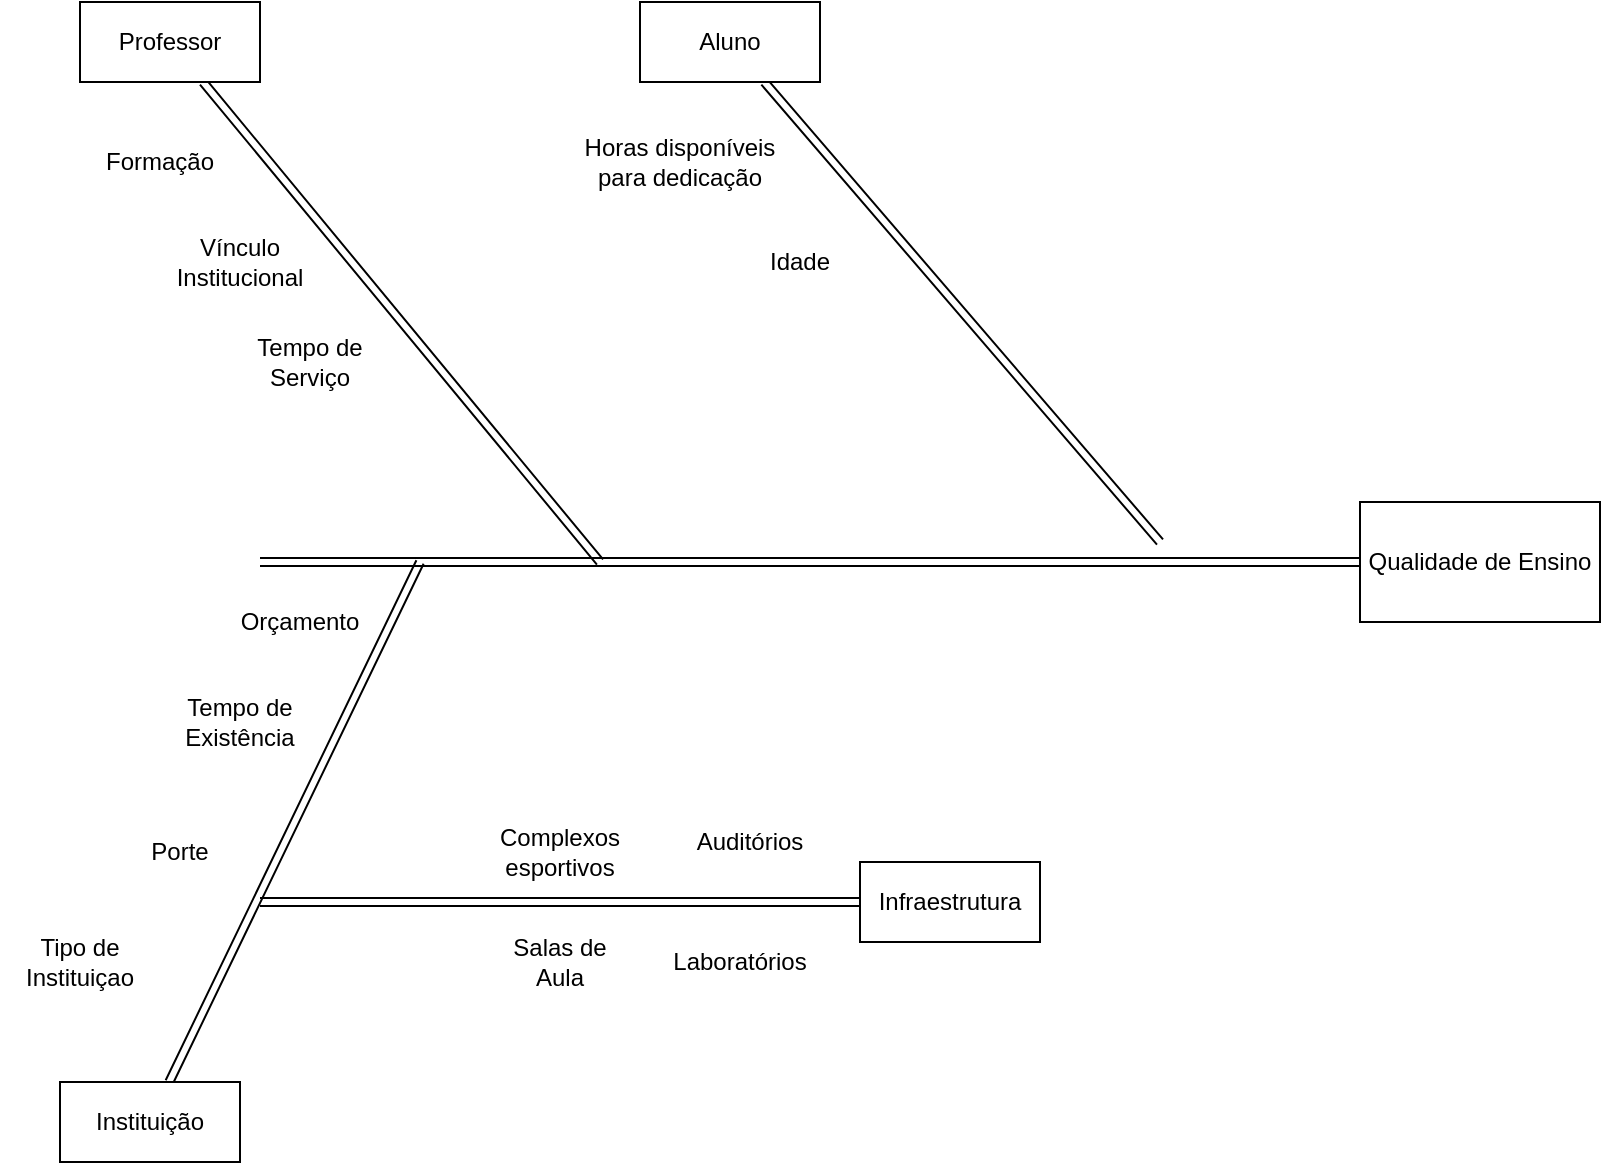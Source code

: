 <mxfile version="14.3.0" type="github" pages="3"><diagram id="vvcg4Mei5KH2kqa3RipC" name="Page-1"><mxGraphModel dx="2186" dy="834" grid="1" gridSize="10" guides="1" tooltips="1" connect="1" arrows="1" fold="1" page="1" pageScale="1" pageWidth="827" pageHeight="1169" math="0" shadow="0"><root><mxCell id="0"/><mxCell id="1" parent="0"/><mxCell id="DePTm1qfTbEFTxwEz3WZ-7" style="edgeStyle=orthogonalEdgeStyle;shape=link;rounded=0;orthogonalLoop=1;jettySize=auto;html=1;" parent="1" source="DePTm1qfTbEFTxwEz3WZ-1" edge="1"><mxGeometry relative="1" as="geometry"><mxPoint x="60" y="440" as="targetPoint"/></mxGeometry></mxCell><mxCell id="DePTm1qfTbEFTxwEz3WZ-1" value="Qualidade de Ensino" style="rounded=0;whiteSpace=wrap;html=1;" parent="1" vertex="1"><mxGeometry x="610" y="410" width="120" height="60" as="geometry"/></mxCell><mxCell id="DePTm1qfTbEFTxwEz3WZ-9" style="edgeStyle=none;shape=link;rounded=0;sketch=0;orthogonalLoop=1;jettySize=auto;html=1;strokeColor=#000000;width=4;" parent="1" source="DePTm1qfTbEFTxwEz3WZ-2" edge="1"><mxGeometry relative="1" as="geometry"><mxPoint x="230" y="440" as="targetPoint"/></mxGeometry></mxCell><mxCell id="DePTm1qfTbEFTxwEz3WZ-2" value="Professor" style="rounded=0;whiteSpace=wrap;html=1;" parent="1" vertex="1"><mxGeometry x="-30" y="160" width="90" height="40" as="geometry"/></mxCell><mxCell id="DePTm1qfTbEFTxwEz3WZ-19" style="edgeStyle=none;shape=link;rounded=0;sketch=0;orthogonalLoop=1;jettySize=auto;html=1;strokeColor=#000000;" parent="1" source="DePTm1qfTbEFTxwEz3WZ-3" edge="1"><mxGeometry relative="1" as="geometry"><mxPoint x="510" y="430" as="targetPoint"/></mxGeometry></mxCell><mxCell id="DePTm1qfTbEFTxwEz3WZ-3" value="Aluno" style="rounded=0;whiteSpace=wrap;html=1;" parent="1" vertex="1"><mxGeometry x="250" y="160" width="90" height="40" as="geometry"/></mxCell><mxCell id="DePTm1qfTbEFTxwEz3WZ-29" style="edgeStyle=none;shape=link;rounded=0;sketch=0;orthogonalLoop=1;jettySize=auto;html=1;strokeColor=#000000;" parent="1" source="DePTm1qfTbEFTxwEz3WZ-4" edge="1"><mxGeometry relative="1" as="geometry"><mxPoint x="60" y="610" as="targetPoint"/></mxGeometry></mxCell><mxCell id="DePTm1qfTbEFTxwEz3WZ-4" value="Infraestrutura" style="rounded=0;whiteSpace=wrap;html=1;" parent="1" vertex="1"><mxGeometry x="360" y="590" width="90" height="40" as="geometry"/></mxCell><mxCell id="DePTm1qfTbEFTxwEz3WZ-8" style="shape=link;rounded=0;orthogonalLoop=1;jettySize=auto;html=1;sketch=0;" parent="1" source="DePTm1qfTbEFTxwEz3WZ-6" edge="1"><mxGeometry relative="1" as="geometry"><mxPoint x="140" y="440" as="targetPoint"/></mxGeometry></mxCell><mxCell id="DePTm1qfTbEFTxwEz3WZ-6" value="Instituição" style="rounded=0;whiteSpace=wrap;html=1;" parent="1" vertex="1"><mxGeometry x="-40" y="700" width="90" height="40" as="geometry"/></mxCell><mxCell id="DePTm1qfTbEFTxwEz3WZ-11" value="Formação" style="text;html=1;strokeColor=none;fillColor=none;align=center;verticalAlign=middle;whiteSpace=wrap;rounded=0;" parent="1" vertex="1"><mxGeometry x="-10" y="230" width="40" height="20" as="geometry"/></mxCell><mxCell id="DePTm1qfTbEFTxwEz3WZ-13" value="Vínculo Institucional" style="text;html=1;strokeColor=none;fillColor=none;align=center;verticalAlign=middle;whiteSpace=wrap;rounded=0;" parent="1" vertex="1"><mxGeometry x="30" y="280" width="40" height="20" as="geometry"/></mxCell><mxCell id="DePTm1qfTbEFTxwEz3WZ-14" value="Tempo de Serviço" style="text;html=1;strokeColor=none;fillColor=none;align=center;verticalAlign=middle;whiteSpace=wrap;rounded=0;" parent="1" vertex="1"><mxGeometry x="50" y="330" width="70" height="20" as="geometry"/></mxCell><mxCell id="DePTm1qfTbEFTxwEz3WZ-15" value="Tipo de Instituiçao" style="text;html=1;strokeColor=none;fillColor=none;align=center;verticalAlign=middle;whiteSpace=wrap;rounded=0;" parent="1" vertex="1"><mxGeometry x="-70" y="630" width="80" height="20" as="geometry"/></mxCell><mxCell id="DePTm1qfTbEFTxwEz3WZ-16" value="Orçamento" style="text;html=1;strokeColor=none;fillColor=none;align=center;verticalAlign=middle;whiteSpace=wrap;rounded=0;" parent="1" vertex="1"><mxGeometry x="40" y="460" width="80" height="20" as="geometry"/></mxCell><mxCell id="DePTm1qfTbEFTxwEz3WZ-17" value="Tempo de Existência" style="text;html=1;strokeColor=none;fillColor=none;align=center;verticalAlign=middle;whiteSpace=wrap;rounded=0;" parent="1" vertex="1"><mxGeometry y="510" width="100" height="20" as="geometry"/></mxCell><mxCell id="DePTm1qfTbEFTxwEz3WZ-18" value="Porte" style="text;html=1;strokeColor=none;fillColor=none;align=center;verticalAlign=middle;whiteSpace=wrap;rounded=0;" parent="1" vertex="1"><mxGeometry y="575" width="40" height="20" as="geometry"/></mxCell><mxCell id="DePTm1qfTbEFTxwEz3WZ-21" value="Horas disponíveis para dedicação" style="text;html=1;strokeColor=none;fillColor=none;align=center;verticalAlign=middle;whiteSpace=wrap;rounded=0;" parent="1" vertex="1"><mxGeometry x="220" y="230" width="100" height="20" as="geometry"/></mxCell><mxCell id="DePTm1qfTbEFTxwEz3WZ-22" value="Idade" style="text;html=1;strokeColor=none;fillColor=none;align=center;verticalAlign=middle;whiteSpace=wrap;rounded=0;" parent="1" vertex="1"><mxGeometry x="310" y="280" width="40" height="20" as="geometry"/></mxCell><mxCell id="DePTm1qfTbEFTxwEz3WZ-24" value="Laboratórios" style="text;html=1;strokeColor=none;fillColor=none;align=center;verticalAlign=middle;whiteSpace=wrap;rounded=0;" parent="1" vertex="1"><mxGeometry x="260" y="630" width="80" height="20" as="geometry"/></mxCell><mxCell id="DePTm1qfTbEFTxwEz3WZ-26" value="Salas de Aula" style="text;html=1;strokeColor=none;fillColor=none;align=center;verticalAlign=middle;whiteSpace=wrap;rounded=0;" parent="1" vertex="1"><mxGeometry x="180" y="630" width="60" height="20" as="geometry"/></mxCell><mxCell id="DePTm1qfTbEFTxwEz3WZ-31" value="Auditórios" style="text;html=1;strokeColor=none;fillColor=none;align=center;verticalAlign=middle;whiteSpace=wrap;rounded=0;" parent="1" vertex="1"><mxGeometry x="285" y="570" width="40" height="20" as="geometry"/></mxCell><mxCell id="DePTm1qfTbEFTxwEz3WZ-32" value="Complexos esportivos" style="text;html=1;strokeColor=none;fillColor=none;align=center;verticalAlign=middle;whiteSpace=wrap;rounded=0;" parent="1" vertex="1"><mxGeometry x="160" y="575" width="100" height="20" as="geometry"/></mxCell></root></mxGraphModel></diagram><diagram id="EnV4j1kU0FkupeFu-flS" name="Subset Sum"><mxGraphModel dx="3805" dy="1855" grid="1" gridSize="10" guides="1" tooltips="1" connect="1" arrows="1" fold="1" page="1" pageScale="1" pageWidth="827" pageHeight="1169" math="0" shadow="0"><root><mxCell id="3mGjDEtibCb3C9ic2BQ5-0"/><mxCell id="3mGjDEtibCb3C9ic2BQ5-1" parent="3mGjDEtibCb3C9ic2BQ5-0"/><mxCell id="3mGjDEtibCb3C9ic2BQ5-5" style="edgeStyle=orthogonalEdgeStyle;rounded=0;orthogonalLoop=1;jettySize=auto;html=1;entryX=0.5;entryY=0;entryDx=0;entryDy=0;" edge="1" parent="3mGjDEtibCb3C9ic2BQ5-1" source="3mGjDEtibCb3C9ic2BQ5-3" target="3mGjDEtibCb3C9ic2BQ5-4"><mxGeometry relative="1" as="geometry"/></mxCell><mxCell id="3mGjDEtibCb3C9ic2BQ5-69" style="edgeStyle=orthogonalEdgeStyle;rounded=0;orthogonalLoop=1;jettySize=auto;html=1;entryX=0.5;entryY=0;entryDx=0;entryDy=0;" edge="1" parent="3mGjDEtibCb3C9ic2BQ5-1" source="3mGjDEtibCb3C9ic2BQ5-3" target="3mGjDEtibCb3C9ic2BQ5-42"><mxGeometry relative="1" as="geometry"/></mxCell><mxCell id="3mGjDEtibCb3C9ic2BQ5-3" value="1&lt;br&gt;x = 1&lt;br&gt;({1, 3, 4, 5}, 11)" style="rounded=0;whiteSpace=wrap;html=1;" vertex="1" parent="3mGjDEtibCb3C9ic2BQ5-1"><mxGeometry x="1190" y="60" width="120" height="60" as="geometry"/></mxCell><mxCell id="3mGjDEtibCb3C9ic2BQ5-8" style="edgeStyle=orthogonalEdgeStyle;rounded=0;orthogonalLoop=1;jettySize=auto;html=1;entryX=0.5;entryY=0;entryDx=0;entryDy=0;" edge="1" parent="3mGjDEtibCb3C9ic2BQ5-1" source="3mGjDEtibCb3C9ic2BQ5-4" target="3mGjDEtibCb3C9ic2BQ5-6"><mxGeometry relative="1" as="geometry"><Array as="points"><mxPoint x="120" y="230"/></Array></mxGeometry></mxCell><mxCell id="3mGjDEtibCb3C9ic2BQ5-25" style="edgeStyle=orthogonalEdgeStyle;rounded=0;orthogonalLoop=1;jettySize=auto;html=1;entryX=0.5;entryY=0;entryDx=0;entryDy=0;" edge="1" parent="3mGjDEtibCb3C9ic2BQ5-1" source="3mGjDEtibCb3C9ic2BQ5-4" target="3mGjDEtibCb3C9ic2BQ5-24"><mxGeometry relative="1" as="geometry"/></mxCell><mxCell id="3mGjDEtibCb3C9ic2BQ5-4" value="2&lt;br&gt;x = 3&lt;br&gt;({3, 4, 5}, 10)" style="rounded=0;whiteSpace=wrap;html=1;" vertex="1" parent="3mGjDEtibCb3C9ic2BQ5-1"><mxGeometry x="400" y="200" width="120" height="60" as="geometry"/></mxCell><mxCell id="3mGjDEtibCb3C9ic2BQ5-10" style="edgeStyle=orthogonalEdgeStyle;rounded=0;orthogonalLoop=1;jettySize=auto;html=1;entryX=0.5;entryY=0;entryDx=0;entryDy=0;" edge="1" parent="3mGjDEtibCb3C9ic2BQ5-1" source="3mGjDEtibCb3C9ic2BQ5-6" target="3mGjDEtibCb3C9ic2BQ5-9"><mxGeometry relative="1" as="geometry"><Array as="points"><mxPoint y="340"/></Array></mxGeometry></mxCell><mxCell id="3mGjDEtibCb3C9ic2BQ5-18" style="edgeStyle=orthogonalEdgeStyle;rounded=0;orthogonalLoop=1;jettySize=auto;html=1;" edge="1" parent="3mGjDEtibCb3C9ic2BQ5-1" source="3mGjDEtibCb3C9ic2BQ5-6" target="3mGjDEtibCb3C9ic2BQ5-17"><mxGeometry relative="1" as="geometry"/></mxCell><mxCell id="3mGjDEtibCb3C9ic2BQ5-6" value="3&lt;br&gt;x = 4&lt;br&gt;({4, 5}, 7)" style="rounded=0;whiteSpace=wrap;html=1;" vertex="1" parent="3mGjDEtibCb3C9ic2BQ5-1"><mxGeometry x="60" y="310" width="120" height="60" as="geometry"/></mxCell><mxCell id="3mGjDEtibCb3C9ic2BQ5-13" style="edgeStyle=orthogonalEdgeStyle;rounded=0;orthogonalLoop=1;jettySize=auto;html=1;entryX=0.5;entryY=0;entryDx=0;entryDy=0;" edge="1" parent="3mGjDEtibCb3C9ic2BQ5-1" source="3mGjDEtibCb3C9ic2BQ5-9" target="3mGjDEtibCb3C9ic2BQ5-11"><mxGeometry relative="1" as="geometry"><Array as="points"><mxPoint x="-120" y="440"/></Array></mxGeometry></mxCell><mxCell id="3mGjDEtibCb3C9ic2BQ5-15" style="edgeStyle=orthogonalEdgeStyle;rounded=0;orthogonalLoop=1;jettySize=auto;html=1;entryX=0.5;entryY=0;entryDx=0;entryDy=0;" edge="1" parent="3mGjDEtibCb3C9ic2BQ5-1" source="3mGjDEtibCb3C9ic2BQ5-9" target="3mGjDEtibCb3C9ic2BQ5-14"><mxGeometry relative="1" as="geometry"><Array as="points"><mxPoint x="70" y="440"/></Array></mxGeometry></mxCell><mxCell id="3mGjDEtibCb3C9ic2BQ5-9" value="4&lt;br&gt;x = 5&lt;br&gt;({5}, 3)" style="rounded=0;whiteSpace=wrap;html=1;" vertex="1" parent="3mGjDEtibCb3C9ic2BQ5-1"><mxGeometry x="-60" y="410" width="120" height="60" as="geometry"/></mxCell><mxCell id="3mGjDEtibCb3C9ic2BQ5-11" value="5&lt;br&gt;( {}, -2 )" style="rounded=0;whiteSpace=wrap;html=1;" vertex="1" parent="3mGjDEtibCb3C9ic2BQ5-1"><mxGeometry x="-180" y="510" width="120" height="60" as="geometry"/></mxCell><mxCell id="3mGjDEtibCb3C9ic2BQ5-14" value="6&lt;br&gt;({}, 3)" style="rounded=0;whiteSpace=wrap;html=1;" vertex="1" parent="3mGjDEtibCb3C9ic2BQ5-1"><mxGeometry x="10" y="510" width="120" height="60" as="geometry"/></mxCell><mxCell id="3mGjDEtibCb3C9ic2BQ5-21" style="edgeStyle=orthogonalEdgeStyle;rounded=0;orthogonalLoop=1;jettySize=auto;html=1;entryX=0.25;entryY=0;entryDx=0;entryDy=0;" edge="1" parent="3mGjDEtibCb3C9ic2BQ5-1" source="3mGjDEtibCb3C9ic2BQ5-17" target="3mGjDEtibCb3C9ic2BQ5-20"><mxGeometry relative="1" as="geometry"><Array as="points"><mxPoint x="190" y="440"/><mxPoint x="190" y="510"/></Array></mxGeometry></mxCell><mxCell id="3mGjDEtibCb3C9ic2BQ5-23" style="edgeStyle=orthogonalEdgeStyle;rounded=0;orthogonalLoop=1;jettySize=auto;html=1;" edge="1" parent="3mGjDEtibCb3C9ic2BQ5-1" source="3mGjDEtibCb3C9ic2BQ5-17" target="3mGjDEtibCb3C9ic2BQ5-22"><mxGeometry relative="1" as="geometry"><Array as="points"><mxPoint x="389" y="440"/></Array></mxGeometry></mxCell><mxCell id="3mGjDEtibCb3C9ic2BQ5-17" value="7&lt;br&gt;x = 5&lt;br&gt;({5}, 7)" style="rounded=0;whiteSpace=wrap;html=1;" vertex="1" parent="3mGjDEtibCb3C9ic2BQ5-1"><mxGeometry x="209" y="410" width="120" height="60" as="geometry"/></mxCell><mxCell id="3mGjDEtibCb3C9ic2BQ5-20" value="8&lt;br&gt;({}, 2)" style="rounded=0;whiteSpace=wrap;html=1;" vertex="1" parent="3mGjDEtibCb3C9ic2BQ5-1"><mxGeometry x="170" y="510" width="120" height="60" as="geometry"/></mxCell><mxCell id="3mGjDEtibCb3C9ic2BQ5-22" value="9&lt;br&gt;({}, 7)" style="rounded=0;whiteSpace=wrap;html=1;" vertex="1" parent="3mGjDEtibCb3C9ic2BQ5-1"><mxGeometry x="329" y="510" width="120" height="60" as="geometry"/></mxCell><mxCell id="3mGjDEtibCb3C9ic2BQ5-31" style="edgeStyle=orthogonalEdgeStyle;rounded=0;orthogonalLoop=1;jettySize=auto;html=1;entryX=0.5;entryY=0;entryDx=0;entryDy=0;" edge="1" parent="3mGjDEtibCb3C9ic2BQ5-1" source="3mGjDEtibCb3C9ic2BQ5-24" target="3mGjDEtibCb3C9ic2BQ5-26"><mxGeometry relative="1" as="geometry"><Array as="points"><mxPoint x="660" y="330"/></Array></mxGeometry></mxCell><mxCell id="3mGjDEtibCb3C9ic2BQ5-35" style="edgeStyle=orthogonalEdgeStyle;rounded=0;orthogonalLoop=1;jettySize=auto;html=1;entryX=0.5;entryY=0;entryDx=0;entryDy=0;" edge="1" parent="3mGjDEtibCb3C9ic2BQ5-1" source="3mGjDEtibCb3C9ic2BQ5-24" target="3mGjDEtibCb3C9ic2BQ5-34"><mxGeometry relative="1" as="geometry"><mxPoint x="940" y="410" as="targetPoint"/></mxGeometry></mxCell><mxCell id="3mGjDEtibCb3C9ic2BQ5-24" value="10&lt;br&gt;x = 4&lt;br&gt;({4, 5}, 10)" style="rounded=0;whiteSpace=wrap;html=1;" vertex="1" parent="3mGjDEtibCb3C9ic2BQ5-1"><mxGeometry x="770" y="300" width="120" height="60" as="geometry"/></mxCell><mxCell id="3mGjDEtibCb3C9ic2BQ5-30" style="edgeStyle=orthogonalEdgeStyle;rounded=0;orthogonalLoop=1;jettySize=auto;html=1;entryX=0.5;entryY=0;entryDx=0;entryDy=0;" edge="1" parent="3mGjDEtibCb3C9ic2BQ5-1" source="3mGjDEtibCb3C9ic2BQ5-26" target="3mGjDEtibCb3C9ic2BQ5-28"><mxGeometry relative="1" as="geometry"><Array as="points"><mxPoint x="560" y="450"/></Array></mxGeometry></mxCell><mxCell id="3mGjDEtibCb3C9ic2BQ5-33" style="edgeStyle=orthogonalEdgeStyle;rounded=0;orthogonalLoop=1;jettySize=auto;html=1;entryX=0.5;entryY=0;entryDx=0;entryDy=0;" edge="1" parent="3mGjDEtibCb3C9ic2BQ5-1" source="3mGjDEtibCb3C9ic2BQ5-26" target="3mGjDEtibCb3C9ic2BQ5-32"><mxGeometry relative="1" as="geometry"><mxPoint x="740" y="500" as="targetPoint"/><Array as="points"><mxPoint x="740" y="450"/></Array></mxGeometry></mxCell><mxCell id="3mGjDEtibCb3C9ic2BQ5-26" value="11&lt;br&gt;x = 5&lt;br&gt;({5}, 6)" style="rounded=0;whiteSpace=wrap;html=1;" vertex="1" parent="3mGjDEtibCb3C9ic2BQ5-1"><mxGeometry x="600" y="420" width="120" height="60" as="geometry"/></mxCell><mxCell id="3mGjDEtibCb3C9ic2BQ5-28" value="12&lt;br&gt;({}, 1)" style="rounded=0;whiteSpace=wrap;html=1;" vertex="1" parent="3mGjDEtibCb3C9ic2BQ5-1"><mxGeometry x="500" y="510" width="120" height="60" as="geometry"/></mxCell><mxCell id="3mGjDEtibCb3C9ic2BQ5-32" value="13&lt;br&gt;({}, 6)" style="rounded=0;whiteSpace=wrap;html=1;" vertex="1" parent="3mGjDEtibCb3C9ic2BQ5-1"><mxGeometry x="680" y="510" width="120" height="60" as="geometry"/></mxCell><mxCell id="3mGjDEtibCb3C9ic2BQ5-37" style="edgeStyle=orthogonalEdgeStyle;rounded=0;orthogonalLoop=1;jettySize=auto;html=1;entryX=0.5;entryY=0;entryDx=0;entryDy=0;" edge="1" parent="3mGjDEtibCb3C9ic2BQ5-1" source="3mGjDEtibCb3C9ic2BQ5-34" target="3mGjDEtibCb3C9ic2BQ5-36"><mxGeometry relative="1" as="geometry"><mxPoint x="910" y="500" as="targetPoint"/><Array as="points"><mxPoint x="910" y="450"/></Array></mxGeometry></mxCell><mxCell id="3mGjDEtibCb3C9ic2BQ5-39" style="edgeStyle=orthogonalEdgeStyle;rounded=0;orthogonalLoop=1;jettySize=auto;html=1;entryX=0.5;entryY=0;entryDx=0;entryDy=0;" edge="1" parent="3mGjDEtibCb3C9ic2BQ5-1" source="3mGjDEtibCb3C9ic2BQ5-34" target="3mGjDEtibCb3C9ic2BQ5-38"><mxGeometry relative="1" as="geometry"><Array as="points"><mxPoint x="1130" y="450"/></Array></mxGeometry></mxCell><mxCell id="3mGjDEtibCb3C9ic2BQ5-34" value="14&lt;br&gt;x = 5&lt;br&gt;({5}, 10)" style="rounded=0;whiteSpace=wrap;html=1;" vertex="1" parent="3mGjDEtibCb3C9ic2BQ5-1"><mxGeometry x="970" y="420" width="120" height="60" as="geometry"/></mxCell><mxCell id="3mGjDEtibCb3C9ic2BQ5-36" value="15&lt;br&gt;({}, 6)" style="rounded=0;whiteSpace=wrap;html=1;" vertex="1" parent="3mGjDEtibCb3C9ic2BQ5-1"><mxGeometry x="850" y="510" width="120" height="60" as="geometry"/></mxCell><mxCell id="3mGjDEtibCb3C9ic2BQ5-38" value="16&lt;br&gt;({}, 10)" style="rounded=0;whiteSpace=wrap;html=1;" vertex="1" parent="3mGjDEtibCb3C9ic2BQ5-1"><mxGeometry x="1070" y="510" width="120" height="60" as="geometry"/></mxCell><mxCell id="3mGjDEtibCb3C9ic2BQ5-40" style="edgeStyle=orthogonalEdgeStyle;rounded=0;orthogonalLoop=1;jettySize=auto;html=1;entryX=0.5;entryY=0;entryDx=0;entryDy=0;" edge="1" parent="3mGjDEtibCb3C9ic2BQ5-1" source="3mGjDEtibCb3C9ic2BQ5-42" target="3mGjDEtibCb3C9ic2BQ5-45"><mxGeometry relative="1" as="geometry"><Array as="points"><mxPoint x="1621" y="230"/></Array></mxGeometry></mxCell><mxCell id="3mGjDEtibCb3C9ic2BQ5-41" style="edgeStyle=orthogonalEdgeStyle;rounded=0;orthogonalLoop=1;jettySize=auto;html=1;entryX=0.5;entryY=0;entryDx=0;entryDy=0;" edge="1" parent="3mGjDEtibCb3C9ic2BQ5-1" source="3mGjDEtibCb3C9ic2BQ5-42" target="3mGjDEtibCb3C9ic2BQ5-58"><mxGeometry relative="1" as="geometry"/></mxCell><mxCell id="3mGjDEtibCb3C9ic2BQ5-42" value="18&lt;br&gt;x = 3&lt;br&gt;({3, 4, 5}, 11)" style="rounded=0;whiteSpace=wrap;html=1;" vertex="1" parent="3mGjDEtibCb3C9ic2BQ5-1"><mxGeometry x="1901" y="200" width="120" height="60" as="geometry"/></mxCell><mxCell id="3mGjDEtibCb3C9ic2BQ5-43" style="edgeStyle=orthogonalEdgeStyle;rounded=0;orthogonalLoop=1;jettySize=auto;html=1;entryX=0.5;entryY=0;entryDx=0;entryDy=0;" edge="1" parent="3mGjDEtibCb3C9ic2BQ5-1" source="3mGjDEtibCb3C9ic2BQ5-45" target="3mGjDEtibCb3C9ic2BQ5-48"><mxGeometry relative="1" as="geometry"><Array as="points"><mxPoint x="1501" y="340"/></Array></mxGeometry></mxCell><mxCell id="3mGjDEtibCb3C9ic2BQ5-44" style="edgeStyle=orthogonalEdgeStyle;rounded=0;orthogonalLoop=1;jettySize=auto;html=1;" edge="1" parent="3mGjDEtibCb3C9ic2BQ5-1" source="3mGjDEtibCb3C9ic2BQ5-45" target="3mGjDEtibCb3C9ic2BQ5-53"><mxGeometry relative="1" as="geometry"/></mxCell><mxCell id="3mGjDEtibCb3C9ic2BQ5-45" value="19&lt;br&gt;x = 4&lt;br&gt;({4, 5}, 8)" style="rounded=0;whiteSpace=wrap;html=1;" vertex="1" parent="3mGjDEtibCb3C9ic2BQ5-1"><mxGeometry x="1561" y="310" width="120" height="60" as="geometry"/></mxCell><mxCell id="3mGjDEtibCb3C9ic2BQ5-46" style="edgeStyle=orthogonalEdgeStyle;rounded=0;orthogonalLoop=1;jettySize=auto;html=1;entryX=0.5;entryY=0;entryDx=0;entryDy=0;" edge="1" parent="3mGjDEtibCb3C9ic2BQ5-1" source="3mGjDEtibCb3C9ic2BQ5-48" target="3mGjDEtibCb3C9ic2BQ5-49"><mxGeometry relative="1" as="geometry"><Array as="points"><mxPoint x="1381" y="440"/></Array></mxGeometry></mxCell><mxCell id="3mGjDEtibCb3C9ic2BQ5-47" style="edgeStyle=orthogonalEdgeStyle;rounded=0;orthogonalLoop=1;jettySize=auto;html=1;entryX=0.5;entryY=0;entryDx=0;entryDy=0;" edge="1" parent="3mGjDEtibCb3C9ic2BQ5-1" source="3mGjDEtibCb3C9ic2BQ5-48" target="3mGjDEtibCb3C9ic2BQ5-50"><mxGeometry relative="1" as="geometry"><Array as="points"><mxPoint x="1571" y="440"/></Array></mxGeometry></mxCell><mxCell id="3mGjDEtibCb3C9ic2BQ5-48" value="20&lt;br&gt;x = 5&lt;br&gt;({5}, 4)" style="rounded=0;whiteSpace=wrap;html=1;" vertex="1" parent="3mGjDEtibCb3C9ic2BQ5-1"><mxGeometry x="1441" y="410" width="120" height="60" as="geometry"/></mxCell><mxCell id="3mGjDEtibCb3C9ic2BQ5-49" value="21&lt;br&gt;( {}, -1 )" style="rounded=0;whiteSpace=wrap;html=1;" vertex="1" parent="3mGjDEtibCb3C9ic2BQ5-1"><mxGeometry x="1321" y="510" width="120" height="60" as="geometry"/></mxCell><mxCell id="3mGjDEtibCb3C9ic2BQ5-50" value="22&lt;br&gt;({}, 4)" style="rounded=0;whiteSpace=wrap;html=1;" vertex="1" parent="3mGjDEtibCb3C9ic2BQ5-1"><mxGeometry x="1511" y="510" width="120" height="60" as="geometry"/></mxCell><mxCell id="3mGjDEtibCb3C9ic2BQ5-51" style="edgeStyle=orthogonalEdgeStyle;rounded=0;orthogonalLoop=1;jettySize=auto;html=1;entryX=0.25;entryY=0;entryDx=0;entryDy=0;" edge="1" parent="3mGjDEtibCb3C9ic2BQ5-1" source="3mGjDEtibCb3C9ic2BQ5-53" target="3mGjDEtibCb3C9ic2BQ5-54"><mxGeometry relative="1" as="geometry"><Array as="points"><mxPoint x="1691" y="440"/><mxPoint x="1691" y="510"/></Array></mxGeometry></mxCell><mxCell id="3mGjDEtibCb3C9ic2BQ5-52" style="edgeStyle=orthogonalEdgeStyle;rounded=0;orthogonalLoop=1;jettySize=auto;html=1;" edge="1" parent="3mGjDEtibCb3C9ic2BQ5-1" source="3mGjDEtibCb3C9ic2BQ5-53" target="3mGjDEtibCb3C9ic2BQ5-55"><mxGeometry relative="1" as="geometry"><Array as="points"><mxPoint x="1890" y="440"/></Array></mxGeometry></mxCell><mxCell id="3mGjDEtibCb3C9ic2BQ5-53" value="23&lt;br&gt;x = 5&lt;br&gt;({5}, 8)" style="rounded=0;whiteSpace=wrap;html=1;" vertex="1" parent="3mGjDEtibCb3C9ic2BQ5-1"><mxGeometry x="1710" y="410" width="120" height="60" as="geometry"/></mxCell><mxCell id="3mGjDEtibCb3C9ic2BQ5-54" value="24&lt;br&gt;({}, 3)" style="rounded=0;whiteSpace=wrap;html=1;" vertex="1" parent="3mGjDEtibCb3C9ic2BQ5-1"><mxGeometry x="1671" y="510" width="120" height="60" as="geometry"/></mxCell><mxCell id="3mGjDEtibCb3C9ic2BQ5-55" value="25&lt;br&gt;({}, 8)" style="rounded=0;whiteSpace=wrap;html=1;" vertex="1" parent="3mGjDEtibCb3C9ic2BQ5-1"><mxGeometry x="1830" y="510" width="120" height="60" as="geometry"/></mxCell><mxCell id="3mGjDEtibCb3C9ic2BQ5-56" style="edgeStyle=orthogonalEdgeStyle;rounded=0;orthogonalLoop=1;jettySize=auto;html=1;entryX=0.5;entryY=0;entryDx=0;entryDy=0;" edge="1" parent="3mGjDEtibCb3C9ic2BQ5-1" source="3mGjDEtibCb3C9ic2BQ5-58" target="3mGjDEtibCb3C9ic2BQ5-61"><mxGeometry relative="1" as="geometry"><Array as="points"><mxPoint x="2161" y="330"/></Array></mxGeometry></mxCell><mxCell id="3mGjDEtibCb3C9ic2BQ5-57" style="edgeStyle=orthogonalEdgeStyle;rounded=0;orthogonalLoop=1;jettySize=auto;html=1;entryX=0.5;entryY=0;entryDx=0;entryDy=0;" edge="1" parent="3mGjDEtibCb3C9ic2BQ5-1" source="3mGjDEtibCb3C9ic2BQ5-58" target="3mGjDEtibCb3C9ic2BQ5-66"><mxGeometry relative="1" as="geometry"><mxPoint x="2441" y="410" as="targetPoint"/></mxGeometry></mxCell><mxCell id="3mGjDEtibCb3C9ic2BQ5-58" value="26&lt;br&gt;x = 4&lt;br&gt;({4, 5}, 11)" style="rounded=0;whiteSpace=wrap;html=1;" vertex="1" parent="3mGjDEtibCb3C9ic2BQ5-1"><mxGeometry x="2271" y="300" width="120" height="60" as="geometry"/></mxCell><mxCell id="3mGjDEtibCb3C9ic2BQ5-59" style="edgeStyle=orthogonalEdgeStyle;rounded=0;orthogonalLoop=1;jettySize=auto;html=1;entryX=0.5;entryY=0;entryDx=0;entryDy=0;" edge="1" parent="3mGjDEtibCb3C9ic2BQ5-1" source="3mGjDEtibCb3C9ic2BQ5-61" target="3mGjDEtibCb3C9ic2BQ5-62"><mxGeometry relative="1" as="geometry"><Array as="points"><mxPoint x="2061" y="450"/></Array></mxGeometry></mxCell><mxCell id="3mGjDEtibCb3C9ic2BQ5-60" style="edgeStyle=orthogonalEdgeStyle;rounded=0;orthogonalLoop=1;jettySize=auto;html=1;entryX=0.5;entryY=0;entryDx=0;entryDy=0;" edge="1" parent="3mGjDEtibCb3C9ic2BQ5-1" source="3mGjDEtibCb3C9ic2BQ5-61" target="3mGjDEtibCb3C9ic2BQ5-63"><mxGeometry relative="1" as="geometry"><mxPoint x="2241" y="500" as="targetPoint"/><Array as="points"><mxPoint x="2241" y="450"/></Array></mxGeometry></mxCell><mxCell id="3mGjDEtibCb3C9ic2BQ5-61" value="27&lt;br&gt;x = 5&lt;br&gt;({5}, 7)" style="rounded=0;whiteSpace=wrap;html=1;" vertex="1" parent="3mGjDEtibCb3C9ic2BQ5-1"><mxGeometry x="2101" y="420" width="120" height="60" as="geometry"/></mxCell><mxCell id="3mGjDEtibCb3C9ic2BQ5-62" value="28&lt;br&gt;({}, 2)" style="rounded=0;whiteSpace=wrap;html=1;" vertex="1" parent="3mGjDEtibCb3C9ic2BQ5-1"><mxGeometry x="2001" y="510" width="120" height="60" as="geometry"/></mxCell><mxCell id="3mGjDEtibCb3C9ic2BQ5-63" value="29&lt;br&gt;({}, 7)" style="rounded=0;whiteSpace=wrap;html=1;" vertex="1" parent="3mGjDEtibCb3C9ic2BQ5-1"><mxGeometry x="2181" y="510" width="120" height="60" as="geometry"/></mxCell><mxCell id="3mGjDEtibCb3C9ic2BQ5-64" style="edgeStyle=orthogonalEdgeStyle;rounded=0;orthogonalLoop=1;jettySize=auto;html=1;entryX=0.5;entryY=0;entryDx=0;entryDy=0;" edge="1" parent="3mGjDEtibCb3C9ic2BQ5-1" source="3mGjDEtibCb3C9ic2BQ5-66" target="3mGjDEtibCb3C9ic2BQ5-67"><mxGeometry relative="1" as="geometry"><mxPoint x="2411" y="500" as="targetPoint"/><Array as="points"><mxPoint x="2411" y="450"/></Array></mxGeometry></mxCell><mxCell id="3mGjDEtibCb3C9ic2BQ5-65" style="edgeStyle=orthogonalEdgeStyle;rounded=0;orthogonalLoop=1;jettySize=auto;html=1;entryX=0.5;entryY=0;entryDx=0;entryDy=0;" edge="1" parent="3mGjDEtibCb3C9ic2BQ5-1" source="3mGjDEtibCb3C9ic2BQ5-66" target="3mGjDEtibCb3C9ic2BQ5-68"><mxGeometry relative="1" as="geometry"><Array as="points"><mxPoint x="2631" y="450"/></Array></mxGeometry></mxCell><mxCell id="3mGjDEtibCb3C9ic2BQ5-66" value="30&lt;br&gt;x = 5&lt;br&gt;({5}, 11)" style="rounded=0;whiteSpace=wrap;html=1;" vertex="1" parent="3mGjDEtibCb3C9ic2BQ5-1"><mxGeometry x="2471" y="420" width="120" height="60" as="geometry"/></mxCell><mxCell id="3mGjDEtibCb3C9ic2BQ5-67" value="31&lt;br&gt;({}, 6)" style="rounded=0;whiteSpace=wrap;html=1;" vertex="1" parent="3mGjDEtibCb3C9ic2BQ5-1"><mxGeometry x="2351" y="510" width="120" height="60" as="geometry"/></mxCell><mxCell id="3mGjDEtibCb3C9ic2BQ5-68" value="32&lt;br&gt;({}, 11)" style="rounded=0;whiteSpace=wrap;html=1;" vertex="1" parent="3mGjDEtibCb3C9ic2BQ5-1"><mxGeometry x="2571" y="510" width="120" height="60" as="geometry"/></mxCell></root></mxGraphModel></diagram><diagram id="zbXlsz3HLCmEheoAK_Zn" name="Page-3"><mxGraphModel dx="1191" dy="742" grid="1" gridSize="10" guides="1" tooltips="1" connect="1" arrows="1" fold="1" page="1" pageScale="1" pageWidth="827" pageHeight="1169" math="0" shadow="0"><root><mxCell id="yI2Yj1I8r-YkdMiq85sg-0"/><mxCell id="yI2Yj1I8r-YkdMiq85sg-1" parent="yI2Yj1I8r-YkdMiq85sg-0"/></root></mxGraphModel></diagram></mxfile>